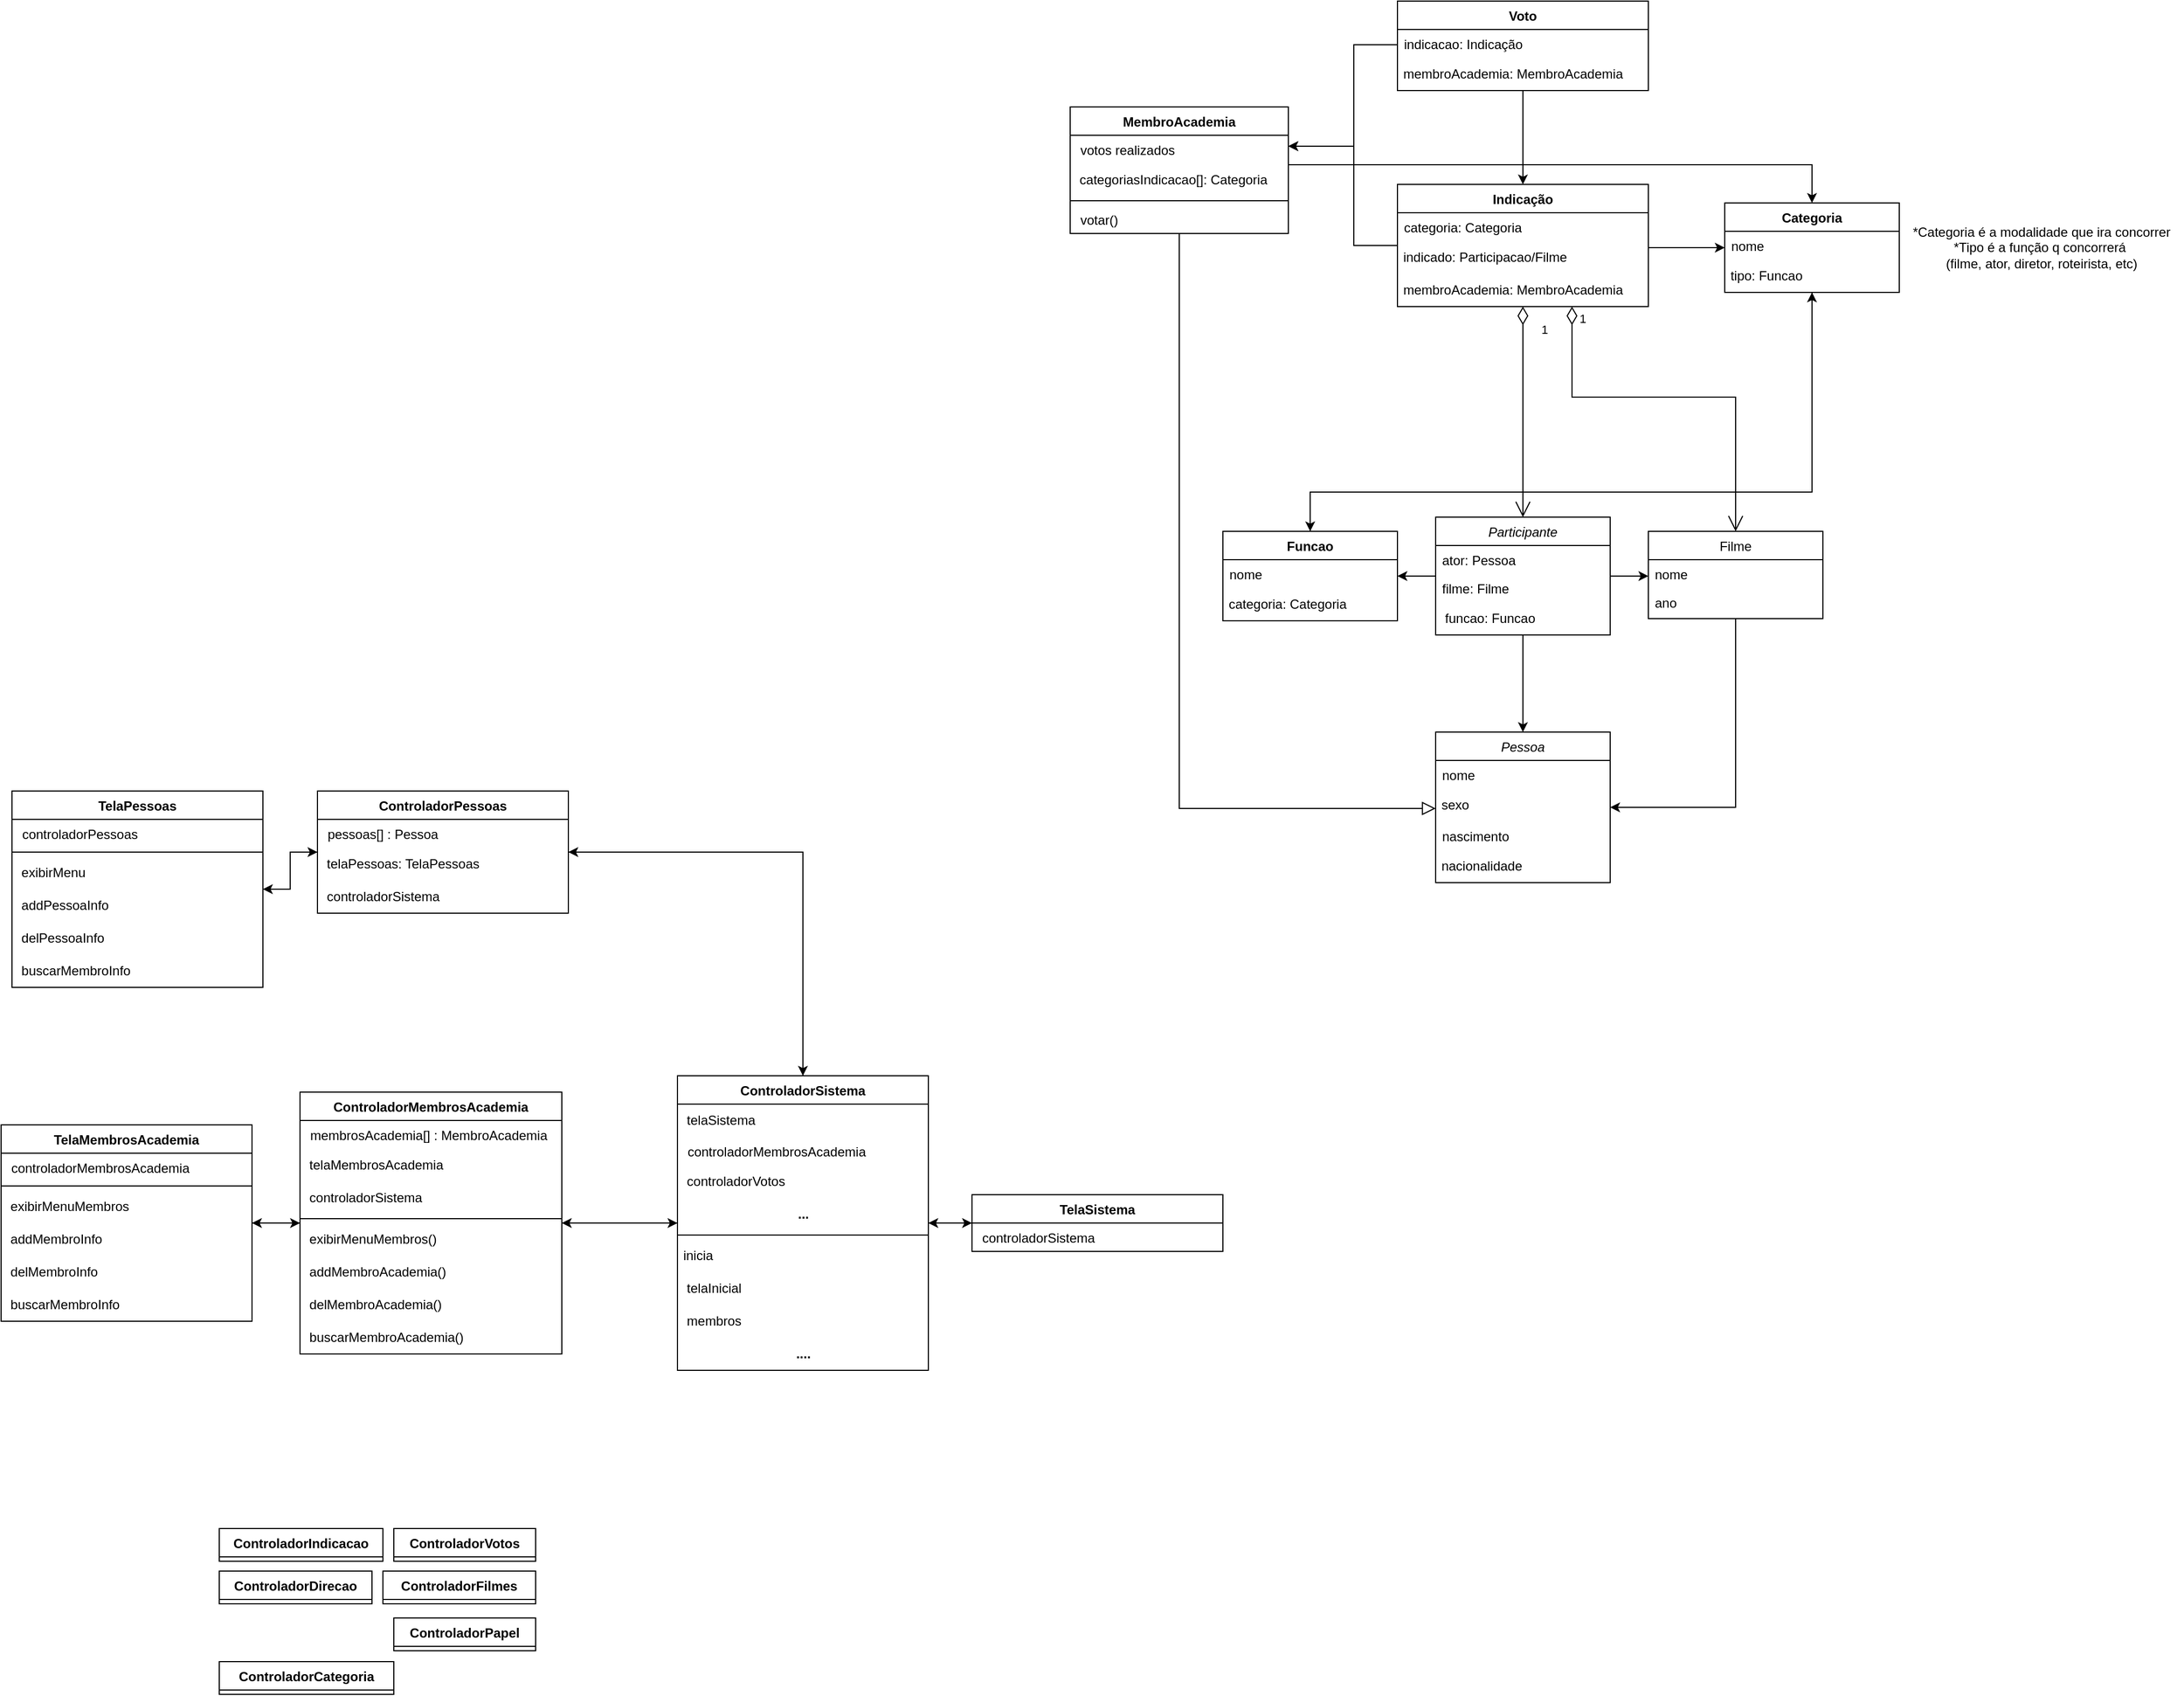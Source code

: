 <mxfile version="27.0.6">
  <diagram id="C5RBs43oDa-KdzZeNtuy" name="Page-1">
    <mxGraphModel dx="1680" dy="646" grid="1" gridSize="10" guides="1" tooltips="1" connect="1" arrows="1" fold="1" page="1" pageScale="1" pageWidth="827" pageHeight="1169" math="0" shadow="0">
      <root>
        <mxCell id="WIyWlLk6GJQsqaUBKTNV-0" />
        <mxCell id="WIyWlLk6GJQsqaUBKTNV-1" parent="WIyWlLk6GJQsqaUBKTNV-0" />
        <mxCell id="YKyvO3gq6U2hfCJ5N-JU-14" style="edgeStyle=orthogonalEdgeStyle;rounded=0;orthogonalLoop=1;jettySize=auto;html=1;" edge="1" parent="WIyWlLk6GJQsqaUBKTNV-1" source="9W1iwy_OAX4NTckHWpWj-81" target="YKyvO3gq6U2hfCJ5N-JU-6">
          <mxGeometry relative="1" as="geometry" />
        </mxCell>
        <mxCell id="YKyvO3gq6U2hfCJ5N-JU-17" style="edgeStyle=orthogonalEdgeStyle;rounded=0;orthogonalLoop=1;jettySize=auto;html=1;" edge="1" parent="WIyWlLk6GJQsqaUBKTNV-1" source="9W1iwy_OAX4NTckHWpWj-81" target="84xN2-ixmyvOUwB_hC0d-0">
          <mxGeometry relative="1" as="geometry" />
        </mxCell>
        <mxCell id="9W1iwy_OAX4NTckHWpWj-81" value="ControladorPessoas" style="swimlane;fontStyle=1;align=center;verticalAlign=top;childLayout=stackLayout;horizontal=1;startSize=26;horizontalStack=0;resizeParent=1;resizeParentMax=0;resizeLast=0;collapsible=1;marginBottom=0;whiteSpace=wrap;html=1;" parent="WIyWlLk6GJQsqaUBKTNV-1" vertex="1">
          <mxGeometry x="310" y="814" width="230" height="112" as="geometry">
            <mxRectangle x="20" y="814" width="150" height="30" as="alternateBounds" />
          </mxGeometry>
        </mxCell>
        <mxCell id="9W1iwy_OAX4NTckHWpWj-82" value="&amp;nbsp;pessoas[] : Pessoa" style="text;strokeColor=none;fillColor=none;align=left;verticalAlign=top;spacingLeft=4;spacingRight=4;overflow=hidden;rotatable=0;points=[[0,0.5],[1,0.5]];portConstraint=eastwest;whiteSpace=wrap;html=1;" parent="9W1iwy_OAX4NTckHWpWj-81" vertex="1">
          <mxGeometry y="26" width="230" height="26" as="geometry" />
        </mxCell>
        <mxCell id="YKyvO3gq6U2hfCJ5N-JU-4" value="&amp;nbsp; telaPessoas: TelaPessoas" style="text;html=1;align=left;verticalAlign=middle;resizable=0;points=[];autosize=1;strokeColor=none;fillColor=none;" vertex="1" parent="9W1iwy_OAX4NTckHWpWj-81">
          <mxGeometry y="52" width="230" height="30" as="geometry" />
        </mxCell>
        <mxCell id="YKyvO3gq6U2hfCJ5N-JU-5" value="&amp;nbsp; controladorSistema" style="text;html=1;align=left;verticalAlign=middle;resizable=0;points=[];autosize=1;strokeColor=none;fillColor=none;" vertex="1" parent="9W1iwy_OAX4NTckHWpWj-81">
          <mxGeometry y="82" width="230" height="30" as="geometry" />
        </mxCell>
        <mxCell id="9W1iwy_OAX4NTckHWpWj-85" value="ControladorPapel" style="swimlane;fontStyle=1;align=center;verticalAlign=top;childLayout=stackLayout;horizontal=1;startSize=26;horizontalStack=0;resizeParent=1;resizeParentMax=0;resizeLast=0;collapsible=1;marginBottom=0;whiteSpace=wrap;html=1;" parent="WIyWlLk6GJQsqaUBKTNV-1" vertex="1" collapsed="1">
          <mxGeometry x="380" y="1572" width="130" height="30" as="geometry">
            <mxRectangle x="80" y="1670" width="230" height="52" as="alternateBounds" />
          </mxGeometry>
        </mxCell>
        <mxCell id="9W1iwy_OAX4NTckHWpWj-86" value="&amp;nbsp;papeis[] : Papel" style="text;strokeColor=none;fillColor=none;align=left;verticalAlign=top;spacingLeft=4;spacingRight=4;overflow=hidden;rotatable=0;points=[[0,0.5],[1,0.5]];portConstraint=eastwest;whiteSpace=wrap;html=1;" parent="9W1iwy_OAX4NTckHWpWj-85" vertex="1">
          <mxGeometry y="26" width="230" height="26" as="geometry" />
        </mxCell>
        <mxCell id="9W1iwy_OAX4NTckHWpWj-87" value="ControladorDirecao" style="swimlane;fontStyle=1;align=center;verticalAlign=top;childLayout=stackLayout;horizontal=1;startSize=26;horizontalStack=0;resizeParent=1;resizeParentMax=0;resizeLast=0;collapsible=1;marginBottom=0;whiteSpace=wrap;html=1;" parent="WIyWlLk6GJQsqaUBKTNV-1" vertex="1" collapsed="1">
          <mxGeometry x="220" y="1529" width="140" height="30" as="geometry">
            <mxRectangle x="80" y="1600" width="230" height="52" as="alternateBounds" />
          </mxGeometry>
        </mxCell>
        <mxCell id="9W1iwy_OAX4NTckHWpWj-88" value="&amp;nbsp;direcoes[] : Direcao" style="text;strokeColor=none;fillColor=none;align=left;verticalAlign=top;spacingLeft=4;spacingRight=4;overflow=hidden;rotatable=0;points=[[0,0.5],[1,0.5]];portConstraint=eastwest;whiteSpace=wrap;html=1;" parent="9W1iwy_OAX4NTckHWpWj-87" vertex="1">
          <mxGeometry y="26" width="230" height="26" as="geometry" />
        </mxCell>
        <mxCell id="9W1iwy_OAX4NTckHWpWj-89" value="ControladorFilmes" style="swimlane;fontStyle=1;align=center;verticalAlign=top;childLayout=stackLayout;horizontal=1;startSize=26;horizontalStack=0;resizeParent=1;resizeParentMax=0;resizeLast=0;collapsible=1;marginBottom=0;whiteSpace=wrap;html=1;" parent="WIyWlLk6GJQsqaUBKTNV-1" vertex="1" collapsed="1">
          <mxGeometry x="370" y="1529" width="140" height="30" as="geometry">
            <mxRectangle x="70" y="1430" width="230" height="52" as="alternateBounds" />
          </mxGeometry>
        </mxCell>
        <mxCell id="9W1iwy_OAX4NTckHWpWj-90" value="&amp;nbsp;filmes[] : Filme" style="text;strokeColor=none;fillColor=none;align=left;verticalAlign=top;spacingLeft=4;spacingRight=4;overflow=hidden;rotatable=0;points=[[0,0.5],[1,0.5]];portConstraint=eastwest;whiteSpace=wrap;html=1;" parent="9W1iwy_OAX4NTckHWpWj-89" vertex="1">
          <mxGeometry y="26" width="230" height="26" as="geometry" />
        </mxCell>
        <mxCell id="9W1iwy_OAX4NTckHWpWj-91" value="ControladorCategoria" style="swimlane;fontStyle=1;align=center;verticalAlign=top;childLayout=stackLayout;horizontal=1;startSize=26;horizontalStack=0;resizeParent=1;resizeParentMax=0;resizeLast=0;collapsible=1;marginBottom=0;whiteSpace=wrap;html=1;" parent="WIyWlLk6GJQsqaUBKTNV-1" vertex="1" collapsed="1">
          <mxGeometry x="220" y="1612" width="160" height="30" as="geometry">
            <mxRectangle x="80" y="1449" width="230" height="52" as="alternateBounds" />
          </mxGeometry>
        </mxCell>
        <mxCell id="9W1iwy_OAX4NTckHWpWj-92" value="&amp;nbsp;categorias[] : Categoria" style="text;strokeColor=none;fillColor=none;align=left;verticalAlign=top;spacingLeft=4;spacingRight=4;overflow=hidden;rotatable=0;points=[[0,0.5],[1,0.5]];portConstraint=eastwest;whiteSpace=wrap;html=1;" parent="9W1iwy_OAX4NTckHWpWj-91" vertex="1">
          <mxGeometry y="26" width="230" height="26" as="geometry" />
        </mxCell>
        <mxCell id="9W1iwy_OAX4NTckHWpWj-93" value="ControladorIndicacao" style="swimlane;fontStyle=1;align=center;verticalAlign=top;childLayout=stackLayout;horizontal=1;startSize=26;horizontalStack=0;resizeParent=1;resizeParentMax=0;resizeLast=0;collapsible=1;marginBottom=0;whiteSpace=wrap;html=1;" parent="WIyWlLk6GJQsqaUBKTNV-1" vertex="1" collapsed="1">
          <mxGeometry x="220" y="1490" width="150" height="30" as="geometry">
            <mxRectangle x="80" y="1370" width="230" height="52" as="alternateBounds" />
          </mxGeometry>
        </mxCell>
        <mxCell id="9W1iwy_OAX4NTckHWpWj-94" value="&amp;nbsp;indicacoes[] : Indicação" style="text;strokeColor=none;fillColor=none;align=left;verticalAlign=top;spacingLeft=4;spacingRight=4;overflow=hidden;rotatable=0;points=[[0,0.5],[1,0.5]];portConstraint=eastwest;whiteSpace=wrap;html=1;" parent="9W1iwy_OAX4NTckHWpWj-93" vertex="1">
          <mxGeometry y="26" width="230" height="26" as="geometry" />
        </mxCell>
        <mxCell id="9W1iwy_OAX4NTckHWpWj-95" value="ControladorVotos" style="swimlane;fontStyle=1;align=center;verticalAlign=top;childLayout=stackLayout;horizontal=1;startSize=26;horizontalStack=0;resizeParent=1;resizeParentMax=0;resizeLast=0;collapsible=1;marginBottom=0;whiteSpace=wrap;html=1;" parent="WIyWlLk6GJQsqaUBKTNV-1" vertex="1" collapsed="1">
          <mxGeometry x="380" y="1490" width="130" height="30" as="geometry">
            <mxRectangle x="70" y="1030" width="230" height="82" as="alternateBounds" />
          </mxGeometry>
        </mxCell>
        <mxCell id="9W1iwy_OAX4NTckHWpWj-96" value="&amp;nbsp;votos[] : Voto" style="text;strokeColor=none;fillColor=none;align=left;verticalAlign=top;spacingLeft=4;spacingRight=4;overflow=hidden;rotatable=0;points=[[0,0.5],[1,0.5]];portConstraint=eastwest;whiteSpace=wrap;html=1;" parent="9W1iwy_OAX4NTckHWpWj-95" vertex="1">
          <mxGeometry y="26" width="230" height="26" as="geometry" />
        </mxCell>
        <mxCell id="84xN2-ixmyvOUwB_hC0d-56" value="&amp;nbsp; controladorSistema" style="text;html=1;align=left;verticalAlign=middle;resizable=0;points=[];autosize=1;strokeColor=none;fillColor=none;" parent="9W1iwy_OAX4NTckHWpWj-95" vertex="1">
          <mxGeometry y="52" width="230" height="30" as="geometry" />
        </mxCell>
        <mxCell id="84xN2-ixmyvOUwB_hC0d-60" style="edgeStyle=orthogonalEdgeStyle;rounded=0;orthogonalLoop=1;jettySize=auto;html=1;" parent="WIyWlLk6GJQsqaUBKTNV-1" source="9W1iwy_OAX4NTckHWpWj-97" target="84xN2-ixmyvOUwB_hC0d-0" edge="1">
          <mxGeometry relative="1" as="geometry" />
        </mxCell>
        <mxCell id="84xN2-ixmyvOUwB_hC0d-70" style="edgeStyle=orthogonalEdgeStyle;rounded=0;orthogonalLoop=1;jettySize=auto;html=1;" parent="WIyWlLk6GJQsqaUBKTNV-1" source="9W1iwy_OAX4NTckHWpWj-97" target="84xN2-ixmyvOUwB_hC0d-68" edge="1">
          <mxGeometry relative="1" as="geometry" />
        </mxCell>
        <mxCell id="9W1iwy_OAX4NTckHWpWj-97" value="ControladorMembrosAcademia" style="swimlane;fontStyle=1;align=center;verticalAlign=top;childLayout=stackLayout;horizontal=1;startSize=26;horizontalStack=0;resizeParent=1;resizeParentMax=0;resizeLast=0;collapsible=1;marginBottom=0;whiteSpace=wrap;html=1;" parent="WIyWlLk6GJQsqaUBKTNV-1" vertex="1">
          <mxGeometry x="294" y="1090" width="240" height="240" as="geometry">
            <mxRectangle x="70" y="1133" width="210" height="30" as="alternateBounds" />
          </mxGeometry>
        </mxCell>
        <mxCell id="9W1iwy_OAX4NTckHWpWj-98" value="&amp;nbsp;membrosAcademia[] : MembroAcademia" style="text;strokeColor=none;fillColor=none;align=left;verticalAlign=top;spacingLeft=4;spacingRight=4;overflow=hidden;rotatable=0;points=[[0,0.5],[1,0.5]];portConstraint=eastwest;whiteSpace=wrap;html=1;" parent="9W1iwy_OAX4NTckHWpWj-97" vertex="1">
          <mxGeometry y="26" width="240" height="26" as="geometry" />
        </mxCell>
        <mxCell id="84xN2-ixmyvOUwB_hC0d-72" value="&amp;nbsp; telaMembrosAcademia" style="text;html=1;align=left;verticalAlign=middle;resizable=0;points=[];autosize=1;strokeColor=none;fillColor=none;" parent="9W1iwy_OAX4NTckHWpWj-97" vertex="1">
          <mxGeometry y="52" width="240" height="30" as="geometry" />
        </mxCell>
        <mxCell id="84xN2-ixmyvOUwB_hC0d-2" value="&amp;nbsp; controladorSistema" style="text;html=1;align=left;verticalAlign=middle;resizable=0;points=[];autosize=1;strokeColor=none;fillColor=none;" parent="9W1iwy_OAX4NTckHWpWj-97" vertex="1">
          <mxGeometry y="82" width="240" height="30" as="geometry" />
        </mxCell>
        <mxCell id="84xN2-ixmyvOUwB_hC0d-3" value="" style="line;strokeWidth=1;fillColor=none;align=left;verticalAlign=middle;spacingTop=-1;spacingLeft=3;spacingRight=3;rotatable=0;labelPosition=right;points=[];portConstraint=eastwest;strokeColor=inherit;" parent="9W1iwy_OAX4NTckHWpWj-97" vertex="1">
          <mxGeometry y="112" width="240" height="8" as="geometry" />
        </mxCell>
        <mxCell id="84xN2-ixmyvOUwB_hC0d-73" value="&amp;nbsp; exibirMenuMembros()" style="text;html=1;align=left;verticalAlign=middle;resizable=0;points=[];autosize=1;strokeColor=none;fillColor=none;" parent="9W1iwy_OAX4NTckHWpWj-97" vertex="1">
          <mxGeometry y="120" width="240" height="30" as="geometry" />
        </mxCell>
        <mxCell id="84xN2-ixmyvOUwB_hC0d-4" value="&amp;nbsp; addMembroAcademia()" style="text;html=1;align=left;verticalAlign=middle;resizable=0;points=[];autosize=1;strokeColor=none;fillColor=none;" parent="9W1iwy_OAX4NTckHWpWj-97" vertex="1">
          <mxGeometry y="150" width="240" height="30" as="geometry" />
        </mxCell>
        <mxCell id="84xN2-ixmyvOUwB_hC0d-5" value="&amp;nbsp; delMembroAcademia()" style="text;html=1;align=left;verticalAlign=middle;resizable=0;points=[];autosize=1;strokeColor=none;fillColor=none;" parent="9W1iwy_OAX4NTckHWpWj-97" vertex="1">
          <mxGeometry y="180" width="240" height="30" as="geometry" />
        </mxCell>
        <mxCell id="84xN2-ixmyvOUwB_hC0d-6" value="&amp;nbsp; buscarMembroAcademia()" style="text;html=1;align=left;verticalAlign=middle;resizable=0;points=[];autosize=1;strokeColor=none;fillColor=none;" parent="9W1iwy_OAX4NTckHWpWj-97" vertex="1">
          <mxGeometry y="210" width="240" height="30" as="geometry" />
        </mxCell>
        <mxCell id="84xN2-ixmyvOUwB_hC0d-59" style="edgeStyle=orthogonalEdgeStyle;rounded=0;orthogonalLoop=1;jettySize=auto;html=1;" parent="WIyWlLk6GJQsqaUBKTNV-1" source="84xN2-ixmyvOUwB_hC0d-0" target="9W1iwy_OAX4NTckHWpWj-97" edge="1">
          <mxGeometry relative="1" as="geometry" />
        </mxCell>
        <mxCell id="84xN2-ixmyvOUwB_hC0d-66" style="edgeStyle=orthogonalEdgeStyle;rounded=0;orthogonalLoop=1;jettySize=auto;html=1;" parent="WIyWlLk6GJQsqaUBKTNV-1" source="84xN2-ixmyvOUwB_hC0d-0" target="84xN2-ixmyvOUwB_hC0d-61" edge="1">
          <mxGeometry relative="1" as="geometry" />
        </mxCell>
        <mxCell id="YKyvO3gq6U2hfCJ5N-JU-18" style="edgeStyle=orthogonalEdgeStyle;rounded=0;orthogonalLoop=1;jettySize=auto;html=1;" edge="1" parent="WIyWlLk6GJQsqaUBKTNV-1" source="84xN2-ixmyvOUwB_hC0d-0" target="9W1iwy_OAX4NTckHWpWj-81">
          <mxGeometry relative="1" as="geometry">
            <Array as="points">
              <mxPoint x="755" y="870" />
            </Array>
          </mxGeometry>
        </mxCell>
        <mxCell id="84xN2-ixmyvOUwB_hC0d-0" value="ControladorSistema" style="swimlane;fontStyle=1;align=center;verticalAlign=top;childLayout=stackLayout;horizontal=1;startSize=26;horizontalStack=0;resizeParent=1;resizeParentMax=0;resizeLast=0;collapsible=1;marginBottom=0;whiteSpace=wrap;html=1;" parent="WIyWlLk6GJQsqaUBKTNV-1" vertex="1">
          <mxGeometry x="640" y="1075" width="230" height="270" as="geometry">
            <mxRectangle x="510" y="1208" width="150" height="30" as="alternateBounds" />
          </mxGeometry>
        </mxCell>
        <mxCell id="84xN2-ixmyvOUwB_hC0d-65" value="&amp;nbsp; telaSistema" style="text;html=1;align=left;verticalAlign=middle;resizable=0;points=[];autosize=1;strokeColor=none;fillColor=none;" parent="84xN2-ixmyvOUwB_hC0d-0" vertex="1">
          <mxGeometry y="26" width="230" height="30" as="geometry" />
        </mxCell>
        <mxCell id="84xN2-ixmyvOUwB_hC0d-1" value="&amp;nbsp;controladorMembrosAcademia" style="text;strokeColor=none;fillColor=none;align=left;verticalAlign=top;spacingLeft=4;spacingRight=4;overflow=hidden;rotatable=0;points=[[0,0.5],[1,0.5]];portConstraint=eastwest;whiteSpace=wrap;html=1;" parent="84xN2-ixmyvOUwB_hC0d-0" vertex="1">
          <mxGeometry y="56" width="230" height="26" as="geometry" />
        </mxCell>
        <mxCell id="84xN2-ixmyvOUwB_hC0d-55" value="&amp;nbsp; controladorVotos" style="text;html=1;align=left;verticalAlign=middle;resizable=0;points=[];autosize=1;strokeColor=none;fillColor=none;" parent="84xN2-ixmyvOUwB_hC0d-0" vertex="1">
          <mxGeometry y="82" width="230" height="30" as="geometry" />
        </mxCell>
        <mxCell id="84xN2-ixmyvOUwB_hC0d-58" value="&lt;b&gt;...&lt;/b&gt;" style="text;html=1;align=center;verticalAlign=middle;resizable=0;points=[];autosize=1;strokeColor=none;fillColor=none;" parent="84xN2-ixmyvOUwB_hC0d-0" vertex="1">
          <mxGeometry y="112" width="230" height="30" as="geometry" />
        </mxCell>
        <mxCell id="84xN2-ixmyvOUwB_hC0d-79" value="" style="line;strokeWidth=1;fillColor=none;align=left;verticalAlign=middle;spacingTop=-1;spacingLeft=3;spacingRight=3;rotatable=0;labelPosition=right;points=[];portConstraint=eastwest;strokeColor=inherit;" parent="84xN2-ixmyvOUwB_hC0d-0" vertex="1">
          <mxGeometry y="142" width="230" height="8" as="geometry" />
        </mxCell>
        <mxCell id="84xN2-ixmyvOUwB_hC0d-81" value="&amp;nbsp;inicia" style="text;html=1;align=left;verticalAlign=middle;resizable=0;points=[];autosize=1;strokeColor=none;fillColor=none;" parent="84xN2-ixmyvOUwB_hC0d-0" vertex="1">
          <mxGeometry y="150" width="230" height="30" as="geometry" />
        </mxCell>
        <mxCell id="84xN2-ixmyvOUwB_hC0d-82" value="&amp;nbsp; telaInicial" style="text;html=1;align=left;verticalAlign=middle;resizable=0;points=[];autosize=1;strokeColor=none;fillColor=none;" parent="84xN2-ixmyvOUwB_hC0d-0" vertex="1">
          <mxGeometry y="180" width="230" height="30" as="geometry" />
        </mxCell>
        <mxCell id="84xN2-ixmyvOUwB_hC0d-83" value="&amp;nbsp; membros" style="text;html=1;align=left;verticalAlign=middle;resizable=0;points=[];autosize=1;strokeColor=none;fillColor=none;" parent="84xN2-ixmyvOUwB_hC0d-0" vertex="1">
          <mxGeometry y="210" width="230" height="30" as="geometry" />
        </mxCell>
        <mxCell id="84xN2-ixmyvOUwB_hC0d-84" value="&lt;b&gt;....&lt;/b&gt;" style="text;html=1;align=center;verticalAlign=middle;resizable=0;points=[];autosize=1;strokeColor=none;fillColor=none;" parent="84xN2-ixmyvOUwB_hC0d-0" vertex="1">
          <mxGeometry y="240" width="230" height="30" as="geometry" />
        </mxCell>
        <mxCell id="84xN2-ixmyvOUwB_hC0d-7" value="Pessoa" style="swimlane;fontStyle=2;align=center;verticalAlign=top;childLayout=stackLayout;horizontal=1;startSize=26;horizontalStack=0;resizeParent=1;resizeLast=0;collapsible=1;marginBottom=0;rounded=0;shadow=0;strokeWidth=1;" parent="WIyWlLk6GJQsqaUBKTNV-1" vertex="1">
          <mxGeometry x="1335" y="760" width="160" height="138" as="geometry">
            <mxRectangle x="210" y="700" width="160" height="26" as="alternateBounds" />
          </mxGeometry>
        </mxCell>
        <mxCell id="84xN2-ixmyvOUwB_hC0d-8" value="nome" style="text;align=left;verticalAlign=top;spacingLeft=4;spacingRight=4;overflow=hidden;rotatable=0;points=[[0,0.5],[1,0.5]];portConstraint=eastwest;" parent="84xN2-ixmyvOUwB_hC0d-7" vertex="1">
          <mxGeometry y="26" width="160" height="26" as="geometry" />
        </mxCell>
        <mxCell id="jYXu07hfgr1fd6vc76Sc-1" value="&amp;nbsp;sexo" style="text;html=1;align=left;verticalAlign=middle;resizable=0;points=[];autosize=1;strokeColor=none;fillColor=none;" parent="84xN2-ixmyvOUwB_hC0d-7" vertex="1">
          <mxGeometry y="52" width="160" height="30" as="geometry" />
        </mxCell>
        <mxCell id="84xN2-ixmyvOUwB_hC0d-9" value="nascimento" style="text;align=left;verticalAlign=top;spacingLeft=4;spacingRight=4;overflow=hidden;rotatable=0;points=[[0,0.5],[1,0.5]];portConstraint=eastwest;rounded=0;shadow=0;html=0;" parent="84xN2-ixmyvOUwB_hC0d-7" vertex="1">
          <mxGeometry y="82" width="160" height="26" as="geometry" />
        </mxCell>
        <mxCell id="84xN2-ixmyvOUwB_hC0d-10" value="&amp;nbsp;nacionalidade" style="text;html=1;align=left;verticalAlign=middle;resizable=0;points=[];autosize=1;strokeColor=none;fillColor=none;" parent="84xN2-ixmyvOUwB_hC0d-7" vertex="1">
          <mxGeometry y="108" width="160" height="30" as="geometry" />
        </mxCell>
        <mxCell id="84xN2-ixmyvOUwB_hC0d-11" value="Filme" style="swimlane;fontStyle=0;align=center;verticalAlign=top;childLayout=stackLayout;horizontal=1;startSize=26;horizontalStack=0;resizeParent=1;resizeLast=0;collapsible=1;marginBottom=0;rounded=0;shadow=0;strokeWidth=1;" parent="WIyWlLk6GJQsqaUBKTNV-1" vertex="1">
          <mxGeometry x="1530" y="576" width="160" height="80" as="geometry">
            <mxRectangle x="560" y="570" width="160" height="26" as="alternateBounds" />
          </mxGeometry>
        </mxCell>
        <mxCell id="84xN2-ixmyvOUwB_hC0d-12" value="nome" style="text;align=left;verticalAlign=top;spacingLeft=4;spacingRight=4;overflow=hidden;rotatable=0;points=[[0,0.5],[1,0.5]];portConstraint=eastwest;" parent="84xN2-ixmyvOUwB_hC0d-11" vertex="1">
          <mxGeometry y="26" width="160" height="26" as="geometry" />
        </mxCell>
        <mxCell id="84xN2-ixmyvOUwB_hC0d-15" value="ano" style="text;align=left;verticalAlign=top;spacingLeft=4;spacingRight=4;overflow=hidden;rotatable=0;points=[[0,0.5],[1,0.5]];portConstraint=eastwest;rounded=0;shadow=0;html=0;" parent="84xN2-ixmyvOUwB_hC0d-11" vertex="1">
          <mxGeometry y="52" width="160" height="28" as="geometry" />
        </mxCell>
        <mxCell id="84xN2-ixmyvOUwB_hC0d-16" style="edgeStyle=orthogonalEdgeStyle;rounded=0;orthogonalLoop=1;jettySize=auto;html=1;" parent="WIyWlLk6GJQsqaUBKTNV-1" source="84xN2-ixmyvOUwB_hC0d-26" target="84xN2-ixmyvOUwB_hC0d-30" edge="1">
          <mxGeometry relative="1" as="geometry">
            <mxPoint x="1640" y="357.0" as="sourcePoint" />
            <mxPoint x="1495" y="312.0" as="targetPoint" />
            <Array as="points">
              <mxPoint x="1550" y="316" />
              <mxPoint x="1550" y="316" />
            </Array>
          </mxGeometry>
        </mxCell>
        <mxCell id="84xN2-ixmyvOUwB_hC0d-17" style="edgeStyle=orthogonalEdgeStyle;rounded=0;orthogonalLoop=1;jettySize=auto;html=1;" parent="WIyWlLk6GJQsqaUBKTNV-1" source="84xN2-ixmyvOUwB_hC0d-18" target="84xN2-ixmyvOUwB_hC0d-21" edge="1">
          <mxGeometry relative="1" as="geometry">
            <mxPoint x="1240" y="148.032" as="sourcePoint" />
            <Array as="points">
              <mxPoint x="1260" y="130" />
              <mxPoint x="1260" y="223" />
            </Array>
          </mxGeometry>
        </mxCell>
        <mxCell id="84xN2-ixmyvOUwB_hC0d-18" value="Voto" style="swimlane;fontStyle=1;align=center;verticalAlign=top;childLayout=stackLayout;horizontal=1;startSize=26;horizontalStack=0;resizeParent=1;resizeParentMax=0;resizeLast=0;collapsible=1;marginBottom=0;whiteSpace=wrap;html=1;" parent="WIyWlLk6GJQsqaUBKTNV-1" vertex="1">
          <mxGeometry x="1300" y="90" width="230" height="82" as="geometry" />
        </mxCell>
        <mxCell id="84xN2-ixmyvOUwB_hC0d-19" value="indicacao: Indicação" style="text;strokeColor=none;fillColor=none;align=left;verticalAlign=top;spacingLeft=4;spacingRight=4;overflow=hidden;rotatable=0;points=[[0,0.5],[1,0.5]];portConstraint=eastwest;whiteSpace=wrap;html=1;" parent="84xN2-ixmyvOUwB_hC0d-18" vertex="1">
          <mxGeometry y="26" width="230" height="26" as="geometry" />
        </mxCell>
        <mxCell id="84xN2-ixmyvOUwB_hC0d-20" value="&amp;nbsp;membroAcademia: MembroAcademia" style="text;html=1;align=left;verticalAlign=middle;resizable=0;points=[];autosize=1;strokeColor=none;fillColor=none;" parent="84xN2-ixmyvOUwB_hC0d-18" vertex="1">
          <mxGeometry y="52" width="230" height="30" as="geometry" />
        </mxCell>
        <mxCell id="84xN2-ixmyvOUwB_hC0d-90" style="edgeStyle=orthogonalEdgeStyle;rounded=0;orthogonalLoop=1;jettySize=auto;html=1;" parent="WIyWlLk6GJQsqaUBKTNV-1" source="84xN2-ixmyvOUwB_hC0d-21" target="84xN2-ixmyvOUwB_hC0d-30" edge="1">
          <mxGeometry relative="1" as="geometry">
            <Array as="points">
              <mxPoint x="1680" y="240" />
            </Array>
          </mxGeometry>
        </mxCell>
        <mxCell id="84xN2-ixmyvOUwB_hC0d-21" value="MembroAcademia" style="swimlane;fontStyle=1;align=center;verticalAlign=top;childLayout=stackLayout;horizontal=1;startSize=26;horizontalStack=0;resizeParent=1;resizeParentMax=0;resizeLast=0;collapsible=1;marginBottom=0;whiteSpace=wrap;html=1;" parent="WIyWlLk6GJQsqaUBKTNV-1" vertex="1">
          <mxGeometry x="1000" y="187" width="200" height="116" as="geometry">
            <mxRectangle x="70" y="220" width="140" height="30" as="alternateBounds" />
          </mxGeometry>
        </mxCell>
        <mxCell id="84xN2-ixmyvOUwB_hC0d-22" value="&amp;nbsp;votos realizados" style="text;strokeColor=none;fillColor=none;align=left;verticalAlign=top;spacingLeft=4;spacingRight=4;overflow=hidden;rotatable=0;points=[[0,0.5],[1,0.5]];portConstraint=eastwest;whiteSpace=wrap;html=1;" parent="84xN2-ixmyvOUwB_hC0d-21" vertex="1">
          <mxGeometry y="26" width="200" height="26" as="geometry" />
        </mxCell>
        <mxCell id="84xN2-ixmyvOUwB_hC0d-89" value="&amp;nbsp; categoriasIndicacao[]: Categoria" style="text;html=1;align=left;verticalAlign=middle;resizable=0;points=[];autosize=1;strokeColor=none;fillColor=none;" parent="84xN2-ixmyvOUwB_hC0d-21" vertex="1">
          <mxGeometry y="52" width="200" height="30" as="geometry" />
        </mxCell>
        <mxCell id="84xN2-ixmyvOUwB_hC0d-23" value="" style="line;strokeWidth=1;fillColor=none;align=left;verticalAlign=middle;spacingTop=-1;spacingLeft=3;spacingRight=3;rotatable=0;labelPosition=right;points=[];portConstraint=eastwest;strokeColor=inherit;" parent="84xN2-ixmyvOUwB_hC0d-21" vertex="1">
          <mxGeometry y="82" width="200" height="8" as="geometry" />
        </mxCell>
        <mxCell id="84xN2-ixmyvOUwB_hC0d-24" value="&amp;nbsp;votar()" style="text;strokeColor=none;fillColor=none;align=left;verticalAlign=top;spacingLeft=4;spacingRight=4;overflow=hidden;rotatable=0;points=[[0,0.5],[1,0.5]];portConstraint=eastwest;whiteSpace=wrap;html=1;" parent="84xN2-ixmyvOUwB_hC0d-21" vertex="1">
          <mxGeometry y="90" width="200" height="26" as="geometry" />
        </mxCell>
        <mxCell id="84xN2-ixmyvOUwB_hC0d-25" value="" style="endArrow=block;endSize=10;endFill=0;shadow=0;strokeWidth=1;rounded=0;curved=0;edgeStyle=elbowEdgeStyle;elbow=vertical;" parent="WIyWlLk6GJQsqaUBKTNV-1" source="84xN2-ixmyvOUwB_hC0d-21" target="84xN2-ixmyvOUwB_hC0d-7" edge="1">
          <mxGeometry width="160" relative="1" as="geometry">
            <mxPoint x="1230" y="509" as="sourcePoint" />
            <mxPoint x="1330" y="583" as="targetPoint" />
            <Array as="points">
              <mxPoint x="1100" y="830" />
            </Array>
          </mxGeometry>
        </mxCell>
        <mxCell id="84xN2-ixmyvOUwB_hC0d-26" value="Indicação" style="swimlane;fontStyle=1;align=center;verticalAlign=top;childLayout=stackLayout;horizontal=1;startSize=26;horizontalStack=0;resizeParent=1;resizeParentMax=0;resizeLast=0;collapsible=1;marginBottom=0;whiteSpace=wrap;html=1;" parent="WIyWlLk6GJQsqaUBKTNV-1" vertex="1">
          <mxGeometry x="1300" y="258" width="230" height="112" as="geometry" />
        </mxCell>
        <mxCell id="84xN2-ixmyvOUwB_hC0d-27" value="categoria: Categoria" style="text;strokeColor=none;fillColor=none;align=left;verticalAlign=top;spacingLeft=4;spacingRight=4;overflow=hidden;rotatable=0;points=[[0,0.5],[1,0.5]];portConstraint=eastwest;whiteSpace=wrap;html=1;" parent="84xN2-ixmyvOUwB_hC0d-26" vertex="1">
          <mxGeometry y="26" width="230" height="26" as="geometry" />
        </mxCell>
        <mxCell id="84xN2-ixmyvOUwB_hC0d-28" value="&amp;nbsp;indicado: Participacao/Filme" style="text;html=1;align=left;verticalAlign=middle;resizable=0;points=[];autosize=1;strokeColor=none;fillColor=none;" parent="84xN2-ixmyvOUwB_hC0d-26" vertex="1">
          <mxGeometry y="52" width="230" height="30" as="geometry" />
        </mxCell>
        <mxCell id="84xN2-ixmyvOUwB_hC0d-29" value="&amp;nbsp;membroAcademia: MembroAcademia" style="text;html=1;align=left;verticalAlign=middle;resizable=0;points=[];autosize=1;strokeColor=none;fillColor=none;" parent="84xN2-ixmyvOUwB_hC0d-26" vertex="1">
          <mxGeometry y="82" width="230" height="30" as="geometry" />
        </mxCell>
        <mxCell id="84xN2-ixmyvOUwB_hC0d-92" style="edgeStyle=orthogonalEdgeStyle;rounded=0;orthogonalLoop=1;jettySize=auto;html=1;" parent="WIyWlLk6GJQsqaUBKTNV-1" source="84xN2-ixmyvOUwB_hC0d-30" target="84xN2-ixmyvOUwB_hC0d-50" edge="1">
          <mxGeometry relative="1" as="geometry">
            <Array as="points">
              <mxPoint x="1680" y="540" />
              <mxPoint x="1220" y="540" />
            </Array>
          </mxGeometry>
        </mxCell>
        <mxCell id="84xN2-ixmyvOUwB_hC0d-30" value="Categoria" style="swimlane;fontStyle=1;align=center;verticalAlign=top;childLayout=stackLayout;horizontal=1;startSize=26;horizontalStack=0;resizeParent=1;resizeParentMax=0;resizeLast=0;collapsible=1;marginBottom=0;whiteSpace=wrap;html=1;" parent="WIyWlLk6GJQsqaUBKTNV-1" vertex="1">
          <mxGeometry x="1600" y="275" width="160" height="82" as="geometry">
            <mxRectangle x="70" y="220" width="140" height="30" as="alternateBounds" />
          </mxGeometry>
        </mxCell>
        <mxCell id="84xN2-ixmyvOUwB_hC0d-31" value="nome" style="text;strokeColor=none;fillColor=none;align=left;verticalAlign=top;spacingLeft=4;spacingRight=4;overflow=hidden;rotatable=0;points=[[0,0.5],[1,0.5]];portConstraint=eastwest;whiteSpace=wrap;html=1;" parent="84xN2-ixmyvOUwB_hC0d-30" vertex="1">
          <mxGeometry y="26" width="160" height="26" as="geometry" />
        </mxCell>
        <mxCell id="84xN2-ixmyvOUwB_hC0d-32" value="&amp;nbsp;tipo: Funcao" style="text;html=1;align=left;verticalAlign=middle;resizable=0;points=[];autosize=1;strokeColor=none;fillColor=none;" parent="84xN2-ixmyvOUwB_hC0d-30" vertex="1">
          <mxGeometry y="52" width="160" height="30" as="geometry" />
        </mxCell>
        <mxCell id="84xN2-ixmyvOUwB_hC0d-33" value="Participante" style="swimlane;fontStyle=2;align=center;verticalAlign=top;childLayout=stackLayout;horizontal=1;startSize=26;horizontalStack=0;resizeParent=1;resizeLast=0;collapsible=1;marginBottom=0;rounded=0;shadow=0;strokeWidth=1;" parent="WIyWlLk6GJQsqaUBKTNV-1" vertex="1">
          <mxGeometry x="1335" y="563" width="160" height="108" as="geometry">
            <mxRectangle x="210" y="700" width="160" height="26" as="alternateBounds" />
          </mxGeometry>
        </mxCell>
        <mxCell id="84xN2-ixmyvOUwB_hC0d-34" value="ator: Pessoa" style="text;align=left;verticalAlign=top;spacingLeft=4;spacingRight=4;overflow=hidden;rotatable=0;points=[[0,0.5],[1,0.5]];portConstraint=eastwest;" parent="84xN2-ixmyvOUwB_hC0d-33" vertex="1">
          <mxGeometry y="26" width="160" height="26" as="geometry" />
        </mxCell>
        <mxCell id="84xN2-ixmyvOUwB_hC0d-35" value="filme: Filme" style="text;align=left;verticalAlign=top;spacingLeft=4;spacingRight=4;overflow=hidden;rotatable=0;points=[[0,0.5],[1,0.5]];portConstraint=eastwest;rounded=0;shadow=0;html=0;" parent="84xN2-ixmyvOUwB_hC0d-33" vertex="1">
          <mxGeometry y="52" width="160" height="26" as="geometry" />
        </mxCell>
        <mxCell id="84xN2-ixmyvOUwB_hC0d-49" value="&amp;nbsp; funcao: Funcao" style="text;html=1;align=left;verticalAlign=middle;resizable=0;points=[];autosize=1;strokeColor=none;fillColor=none;" parent="84xN2-ixmyvOUwB_hC0d-33" vertex="1">
          <mxGeometry y="78" width="160" height="30" as="geometry" />
        </mxCell>
        <mxCell id="84xN2-ixmyvOUwB_hC0d-39" style="edgeStyle=orthogonalEdgeStyle;rounded=0;orthogonalLoop=1;jettySize=auto;html=1;" parent="WIyWlLk6GJQsqaUBKTNV-1" source="84xN2-ixmyvOUwB_hC0d-26" target="84xN2-ixmyvOUwB_hC0d-21" edge="1">
          <mxGeometry relative="1" as="geometry">
            <mxPoint x="1220" y="243" as="sourcePoint" />
            <mxPoint x="1310" y="117" as="targetPoint" />
            <Array as="points">
              <mxPoint x="1260" y="314" />
              <mxPoint x="1260" y="223" />
            </Array>
          </mxGeometry>
        </mxCell>
        <mxCell id="84xN2-ixmyvOUwB_hC0d-40" style="edgeStyle=orthogonalEdgeStyle;rounded=0;orthogonalLoop=1;jettySize=auto;html=1;" parent="WIyWlLk6GJQsqaUBKTNV-1" source="84xN2-ixmyvOUwB_hC0d-11" target="84xN2-ixmyvOUwB_hC0d-7" edge="1">
          <mxGeometry relative="1" as="geometry">
            <mxPoint x="1475" y="763" as="sourcePoint" />
            <mxPoint x="1560" y="763" as="targetPoint" />
            <Array as="points">
              <mxPoint x="1610" y="829" />
            </Array>
          </mxGeometry>
        </mxCell>
        <mxCell id="84xN2-ixmyvOUwB_hC0d-42" value="1" style="endArrow=open;html=1;endSize=12;startArrow=diamondThin;startSize=14;startFill=0;edgeStyle=orthogonalEdgeStyle;align=left;verticalAlign=bottom;rounded=0;" parent="WIyWlLk6GJQsqaUBKTNV-1" source="84xN2-ixmyvOUwB_hC0d-26" target="84xN2-ixmyvOUwB_hC0d-33" edge="1">
          <mxGeometry x="-0.689" y="15" relative="1" as="geometry">
            <mxPoint x="1200" y="423" as="sourcePoint" />
            <mxPoint x="1360" y="423" as="targetPoint" />
            <mxPoint as="offset" />
            <Array as="points">
              <mxPoint x="1415" y="500" />
              <mxPoint x="1415" y="500" />
            </Array>
          </mxGeometry>
        </mxCell>
        <mxCell id="84xN2-ixmyvOUwB_hC0d-44" value="1" style="endArrow=open;html=1;endSize=12;startArrow=diamondThin;startSize=14;startFill=0;edgeStyle=orthogonalEdgeStyle;align=left;verticalAlign=bottom;rounded=0;" parent="WIyWlLk6GJQsqaUBKTNV-1" source="84xN2-ixmyvOUwB_hC0d-26" target="84xN2-ixmyvOUwB_hC0d-11" edge="1">
          <mxGeometry x="-0.887" y="5" relative="1" as="geometry">
            <mxPoint x="1435" y="390" as="sourcePoint" />
            <mxPoint x="1240" y="553" as="targetPoint" />
            <mxPoint as="offset" />
            <Array as="points">
              <mxPoint x="1460" y="453" />
              <mxPoint x="1610" y="453" />
            </Array>
          </mxGeometry>
        </mxCell>
        <mxCell id="84xN2-ixmyvOUwB_hC0d-45" style="edgeStyle=orthogonalEdgeStyle;rounded=0;orthogonalLoop=1;jettySize=auto;html=1;" parent="WIyWlLk6GJQsqaUBKTNV-1" source="84xN2-ixmyvOUwB_hC0d-33" target="84xN2-ixmyvOUwB_hC0d-11" edge="1">
          <mxGeometry relative="1" as="geometry">
            <mxPoint x="1324.94" y="599.999" as="sourcePoint" />
            <mxPoint x="1569.94" y="679.999" as="targetPoint" />
            <Array as="points">
              <mxPoint x="1550" y="610" />
              <mxPoint x="1550" y="610" />
            </Array>
          </mxGeometry>
        </mxCell>
        <mxCell id="84xN2-ixmyvOUwB_hC0d-46" style="edgeStyle=orthogonalEdgeStyle;rounded=0;orthogonalLoop=1;jettySize=auto;html=1;" parent="WIyWlLk6GJQsqaUBKTNV-1" source="84xN2-ixmyvOUwB_hC0d-33" target="84xN2-ixmyvOUwB_hC0d-7" edge="1">
          <mxGeometry relative="1" as="geometry">
            <mxPoint x="1270" y="623" as="sourcePoint" />
            <mxPoint x="1590" y="663" as="targetPoint" />
            <Array as="points">
              <mxPoint x="1415" y="710" />
              <mxPoint x="1415" y="710" />
            </Array>
          </mxGeometry>
        </mxCell>
        <mxCell id="84xN2-ixmyvOUwB_hC0d-48" style="edgeStyle=orthogonalEdgeStyle;rounded=0;orthogonalLoop=1;jettySize=auto;html=1;" parent="WIyWlLk6GJQsqaUBKTNV-1" source="84xN2-ixmyvOUwB_hC0d-18" target="84xN2-ixmyvOUwB_hC0d-26" edge="1">
          <mxGeometry relative="1" as="geometry">
            <mxPoint x="1310" y="324" as="sourcePoint" />
            <mxPoint x="1630" y="160" as="targetPoint" />
            <Array as="points" />
          </mxGeometry>
        </mxCell>
        <mxCell id="84xN2-ixmyvOUwB_hC0d-53" style="edgeStyle=orthogonalEdgeStyle;rounded=0;orthogonalLoop=1;jettySize=auto;html=1;" parent="WIyWlLk6GJQsqaUBKTNV-1" source="84xN2-ixmyvOUwB_hC0d-33" target="84xN2-ixmyvOUwB_hC0d-50" edge="1">
          <mxGeometry relative="1" as="geometry" />
        </mxCell>
        <mxCell id="84xN2-ixmyvOUwB_hC0d-91" style="edgeStyle=orthogonalEdgeStyle;rounded=0;orthogonalLoop=1;jettySize=auto;html=1;" parent="WIyWlLk6GJQsqaUBKTNV-1" source="84xN2-ixmyvOUwB_hC0d-50" target="84xN2-ixmyvOUwB_hC0d-30" edge="1">
          <mxGeometry relative="1" as="geometry">
            <Array as="points">
              <mxPoint x="1220" y="540" />
              <mxPoint x="1680" y="540" />
            </Array>
          </mxGeometry>
        </mxCell>
        <mxCell id="84xN2-ixmyvOUwB_hC0d-50" value="Funcao" style="swimlane;fontStyle=1;align=center;verticalAlign=top;childLayout=stackLayout;horizontal=1;startSize=26;horizontalStack=0;resizeParent=1;resizeParentMax=0;resizeLast=0;collapsible=1;marginBottom=0;whiteSpace=wrap;html=1;" parent="WIyWlLk6GJQsqaUBKTNV-1" vertex="1">
          <mxGeometry x="1140" y="576" width="160" height="82" as="geometry">
            <mxRectangle x="70" y="220" width="140" height="30" as="alternateBounds" />
          </mxGeometry>
        </mxCell>
        <mxCell id="84xN2-ixmyvOUwB_hC0d-51" value="nome" style="text;strokeColor=none;fillColor=none;align=left;verticalAlign=top;spacingLeft=4;spacingRight=4;overflow=hidden;rotatable=0;points=[[0,0.5],[1,0.5]];portConstraint=eastwest;whiteSpace=wrap;html=1;" parent="84xN2-ixmyvOUwB_hC0d-50" vertex="1">
          <mxGeometry y="26" width="160" height="26" as="geometry" />
        </mxCell>
        <mxCell id="84xN2-ixmyvOUwB_hC0d-52" value="&amp;nbsp;categoria: Categoria" style="text;html=1;align=left;verticalAlign=middle;resizable=0;points=[];autosize=1;strokeColor=none;fillColor=none;" parent="84xN2-ixmyvOUwB_hC0d-50" vertex="1">
          <mxGeometry y="52" width="160" height="30" as="geometry" />
        </mxCell>
        <mxCell id="84xN2-ixmyvOUwB_hC0d-54" value="*Categoria é a modalidade que ira concorrer&lt;div&gt;*Tipo é a função q concorrerá&amp;nbsp;&lt;/div&gt;&lt;div&gt;(filme, ator, diretor, roteirista, etc)&lt;/div&gt;" style="text;html=1;align=center;verticalAlign=middle;resizable=0;points=[];autosize=1;strokeColor=none;fillColor=none;" parent="WIyWlLk6GJQsqaUBKTNV-1" vertex="1">
          <mxGeometry x="1760" y="286" width="260" height="60" as="geometry" />
        </mxCell>
        <mxCell id="84xN2-ixmyvOUwB_hC0d-67" style="edgeStyle=orthogonalEdgeStyle;rounded=0;orthogonalLoop=1;jettySize=auto;html=1;" parent="WIyWlLk6GJQsqaUBKTNV-1" source="84xN2-ixmyvOUwB_hC0d-61" target="84xN2-ixmyvOUwB_hC0d-0" edge="1">
          <mxGeometry relative="1" as="geometry" />
        </mxCell>
        <mxCell id="84xN2-ixmyvOUwB_hC0d-61" value="TelaSistema" style="swimlane;fontStyle=1;align=center;verticalAlign=top;childLayout=stackLayout;horizontal=1;startSize=26;horizontalStack=0;resizeParent=1;resizeParentMax=0;resizeLast=0;collapsible=1;marginBottom=0;whiteSpace=wrap;html=1;" parent="WIyWlLk6GJQsqaUBKTNV-1" vertex="1">
          <mxGeometry x="910" y="1184" width="230" height="52" as="geometry">
            <mxRectangle x="995" y="1195" width="150" height="30" as="alternateBounds" />
          </mxGeometry>
        </mxCell>
        <mxCell id="84xN2-ixmyvOUwB_hC0d-62" value="&amp;nbsp;controladorSistema" style="text;strokeColor=none;fillColor=none;align=left;verticalAlign=top;spacingLeft=4;spacingRight=4;overflow=hidden;rotatable=0;points=[[0,0.5],[1,0.5]];portConstraint=eastwest;whiteSpace=wrap;html=1;" parent="84xN2-ixmyvOUwB_hC0d-61" vertex="1">
          <mxGeometry y="26" width="230" height="26" as="geometry" />
        </mxCell>
        <mxCell id="84xN2-ixmyvOUwB_hC0d-71" style="edgeStyle=orthogonalEdgeStyle;rounded=0;orthogonalLoop=1;jettySize=auto;html=1;" parent="WIyWlLk6GJQsqaUBKTNV-1" source="84xN2-ixmyvOUwB_hC0d-68" target="9W1iwy_OAX4NTckHWpWj-97" edge="1">
          <mxGeometry relative="1" as="geometry" />
        </mxCell>
        <mxCell id="84xN2-ixmyvOUwB_hC0d-68" value="TelaMembrosAcademia" style="swimlane;fontStyle=1;align=center;verticalAlign=top;childLayout=stackLayout;horizontal=1;startSize=26;horizontalStack=0;resizeParent=1;resizeParentMax=0;resizeLast=0;collapsible=1;marginBottom=0;whiteSpace=wrap;html=1;" parent="WIyWlLk6GJQsqaUBKTNV-1" vertex="1">
          <mxGeometry x="20" y="1120" width="230" height="180" as="geometry">
            <mxRectangle x="995" y="1195" width="150" height="30" as="alternateBounds" />
          </mxGeometry>
        </mxCell>
        <mxCell id="84xN2-ixmyvOUwB_hC0d-69" value="&amp;nbsp;controladorMembrosAcademia" style="text;strokeColor=none;fillColor=none;align=left;verticalAlign=top;spacingLeft=4;spacingRight=4;overflow=hidden;rotatable=0;points=[[0,0.5],[1,0.5]];portConstraint=eastwest;whiteSpace=wrap;html=1;" parent="84xN2-ixmyvOUwB_hC0d-68" vertex="1">
          <mxGeometry y="26" width="230" height="26" as="geometry" />
        </mxCell>
        <mxCell id="84xN2-ixmyvOUwB_hC0d-76" value="" style="line;strokeWidth=1;fillColor=none;align=left;verticalAlign=middle;spacingTop=-1;spacingLeft=3;spacingRight=3;rotatable=0;labelPosition=right;points=[];portConstraint=eastwest;strokeColor=inherit;" parent="84xN2-ixmyvOUwB_hC0d-68" vertex="1">
          <mxGeometry y="52" width="230" height="8" as="geometry" />
        </mxCell>
        <mxCell id="84xN2-ixmyvOUwB_hC0d-75" value="&amp;nbsp; exibirMenuMembros" style="text;html=1;align=left;verticalAlign=middle;resizable=0;points=[];autosize=1;strokeColor=none;fillColor=none;" parent="84xN2-ixmyvOUwB_hC0d-68" vertex="1">
          <mxGeometry y="60" width="230" height="30" as="geometry" />
        </mxCell>
        <mxCell id="84xN2-ixmyvOUwB_hC0d-74" value="&amp;nbsp; addMembroInfo" style="text;html=1;align=left;verticalAlign=middle;resizable=0;points=[];autosize=1;strokeColor=none;fillColor=none;" parent="84xN2-ixmyvOUwB_hC0d-68" vertex="1">
          <mxGeometry y="90" width="230" height="30" as="geometry" />
        </mxCell>
        <mxCell id="84xN2-ixmyvOUwB_hC0d-77" value="&amp;nbsp; delMembroInfo" style="text;html=1;align=left;verticalAlign=middle;resizable=0;points=[];autosize=1;strokeColor=none;fillColor=none;" parent="84xN2-ixmyvOUwB_hC0d-68" vertex="1">
          <mxGeometry y="120" width="230" height="30" as="geometry" />
        </mxCell>
        <mxCell id="84xN2-ixmyvOUwB_hC0d-78" value="&amp;nbsp; buscarMembroInfo" style="text;html=1;align=left;verticalAlign=middle;resizable=0;points=[];autosize=1;strokeColor=none;fillColor=none;" parent="84xN2-ixmyvOUwB_hC0d-68" vertex="1">
          <mxGeometry y="150" width="230" height="30" as="geometry" />
        </mxCell>
        <mxCell id="YKyvO3gq6U2hfCJ5N-JU-13" style="edgeStyle=orthogonalEdgeStyle;rounded=0;orthogonalLoop=1;jettySize=auto;html=1;" edge="1" parent="WIyWlLk6GJQsqaUBKTNV-1" source="YKyvO3gq6U2hfCJ5N-JU-6" target="9W1iwy_OAX4NTckHWpWj-81">
          <mxGeometry relative="1" as="geometry" />
        </mxCell>
        <mxCell id="YKyvO3gq6U2hfCJ5N-JU-6" value="TelaPessoas" style="swimlane;fontStyle=1;align=center;verticalAlign=top;childLayout=stackLayout;horizontal=1;startSize=26;horizontalStack=0;resizeParent=1;resizeParentMax=0;resizeLast=0;collapsible=1;marginBottom=0;whiteSpace=wrap;html=1;" vertex="1" parent="WIyWlLk6GJQsqaUBKTNV-1">
          <mxGeometry x="30" y="814" width="230" height="180" as="geometry">
            <mxRectangle x="995" y="1195" width="150" height="30" as="alternateBounds" />
          </mxGeometry>
        </mxCell>
        <mxCell id="YKyvO3gq6U2hfCJ5N-JU-7" value="&amp;nbsp;controladorPessoas" style="text;strokeColor=none;fillColor=none;align=left;verticalAlign=top;spacingLeft=4;spacingRight=4;overflow=hidden;rotatable=0;points=[[0,0.5],[1,0.5]];portConstraint=eastwest;whiteSpace=wrap;html=1;" vertex="1" parent="YKyvO3gq6U2hfCJ5N-JU-6">
          <mxGeometry y="26" width="230" height="26" as="geometry" />
        </mxCell>
        <mxCell id="YKyvO3gq6U2hfCJ5N-JU-8" value="" style="line;strokeWidth=1;fillColor=none;align=left;verticalAlign=middle;spacingTop=-1;spacingLeft=3;spacingRight=3;rotatable=0;labelPosition=right;points=[];portConstraint=eastwest;strokeColor=inherit;" vertex="1" parent="YKyvO3gq6U2hfCJ5N-JU-6">
          <mxGeometry y="52" width="230" height="8" as="geometry" />
        </mxCell>
        <mxCell id="YKyvO3gq6U2hfCJ5N-JU-9" value="&amp;nbsp; exibirMenu" style="text;html=1;align=left;verticalAlign=middle;resizable=0;points=[];autosize=1;strokeColor=none;fillColor=none;" vertex="1" parent="YKyvO3gq6U2hfCJ5N-JU-6">
          <mxGeometry y="60" width="230" height="30" as="geometry" />
        </mxCell>
        <mxCell id="YKyvO3gq6U2hfCJ5N-JU-10" value="&amp;nbsp; addPessoaInfo" style="text;html=1;align=left;verticalAlign=middle;resizable=0;points=[];autosize=1;strokeColor=none;fillColor=none;" vertex="1" parent="YKyvO3gq6U2hfCJ5N-JU-6">
          <mxGeometry y="90" width="230" height="30" as="geometry" />
        </mxCell>
        <mxCell id="YKyvO3gq6U2hfCJ5N-JU-11" value="&amp;nbsp; delPessoaInfo" style="text;html=1;align=left;verticalAlign=middle;resizable=0;points=[];autosize=1;strokeColor=none;fillColor=none;" vertex="1" parent="YKyvO3gq6U2hfCJ5N-JU-6">
          <mxGeometry y="120" width="230" height="30" as="geometry" />
        </mxCell>
        <mxCell id="YKyvO3gq6U2hfCJ5N-JU-12" value="&amp;nbsp; buscarMembroInfo" style="text;html=1;align=left;verticalAlign=middle;resizable=0;points=[];autosize=1;strokeColor=none;fillColor=none;" vertex="1" parent="YKyvO3gq6U2hfCJ5N-JU-6">
          <mxGeometry y="150" width="230" height="30" as="geometry" />
        </mxCell>
      </root>
    </mxGraphModel>
  </diagram>
</mxfile>
